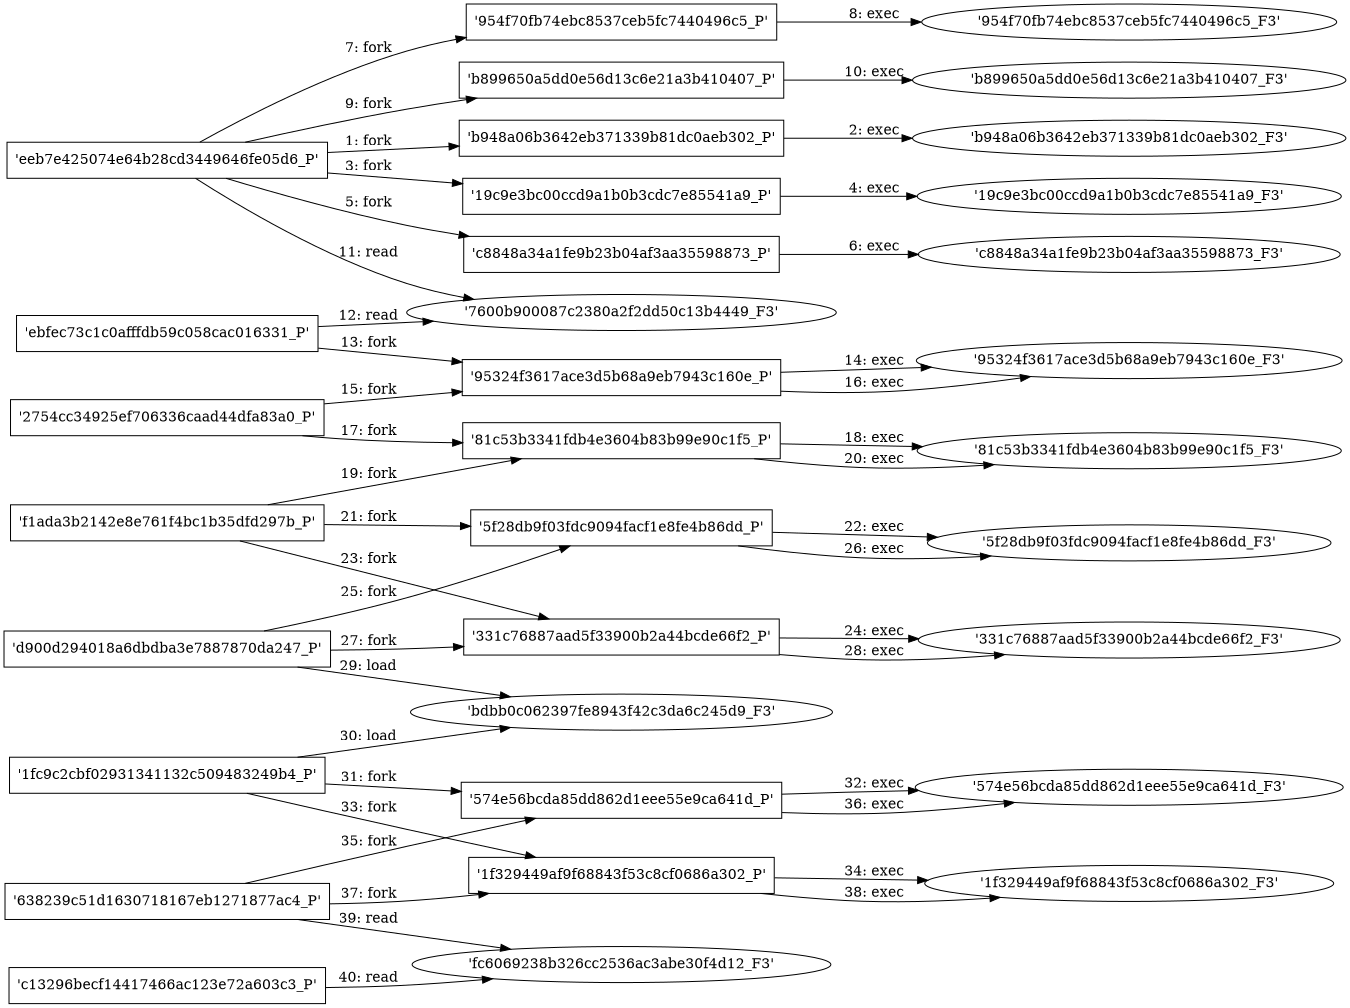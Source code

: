 digraph "D:\Learning\Paper\apt\基于CTI的攻击预警\Dataset\攻击图\ASGfromALLCTI\Exploit kits remain a cybercrime staple against outdated software – 2016 threat landscape review series.dot" {
rankdir="LR"
size="9"
fixedsize="false"
splines="true"
nodesep=0.3
ranksep=0
fontsize=10
overlap="scalexy"
engine= "neato"
	"'eeb7e425074e64b28cd3449646fe05d6_P'" [node_type=Process shape=box]
	"'b948a06b3642eb371339b81dc0aeb302_P'" [node_type=Process shape=box]
	"'eeb7e425074e64b28cd3449646fe05d6_P'" -> "'b948a06b3642eb371339b81dc0aeb302_P'" [label="1: fork"]
	"'b948a06b3642eb371339b81dc0aeb302_P'" [node_type=Process shape=box]
	"'b948a06b3642eb371339b81dc0aeb302_F3'" [node_type=File shape=ellipse]
	"'b948a06b3642eb371339b81dc0aeb302_P'" -> "'b948a06b3642eb371339b81dc0aeb302_F3'" [label="2: exec"]
	"'eeb7e425074e64b28cd3449646fe05d6_P'" [node_type=Process shape=box]
	"'19c9e3bc00ccd9a1b0b3cdc7e85541a9_P'" [node_type=Process shape=box]
	"'eeb7e425074e64b28cd3449646fe05d6_P'" -> "'19c9e3bc00ccd9a1b0b3cdc7e85541a9_P'" [label="3: fork"]
	"'19c9e3bc00ccd9a1b0b3cdc7e85541a9_P'" [node_type=Process shape=box]
	"'19c9e3bc00ccd9a1b0b3cdc7e85541a9_F3'" [node_type=File shape=ellipse]
	"'19c9e3bc00ccd9a1b0b3cdc7e85541a9_P'" -> "'19c9e3bc00ccd9a1b0b3cdc7e85541a9_F3'" [label="4: exec"]
	"'eeb7e425074e64b28cd3449646fe05d6_P'" [node_type=Process shape=box]
	"'c8848a34a1fe9b23b04af3aa35598873_P'" [node_type=Process shape=box]
	"'eeb7e425074e64b28cd3449646fe05d6_P'" -> "'c8848a34a1fe9b23b04af3aa35598873_P'" [label="5: fork"]
	"'c8848a34a1fe9b23b04af3aa35598873_P'" [node_type=Process shape=box]
	"'c8848a34a1fe9b23b04af3aa35598873_F3'" [node_type=File shape=ellipse]
	"'c8848a34a1fe9b23b04af3aa35598873_P'" -> "'c8848a34a1fe9b23b04af3aa35598873_F3'" [label="6: exec"]
	"'eeb7e425074e64b28cd3449646fe05d6_P'" [node_type=Process shape=box]
	"'954f70fb74ebc8537ceb5fc7440496c5_P'" [node_type=Process shape=box]
	"'eeb7e425074e64b28cd3449646fe05d6_P'" -> "'954f70fb74ebc8537ceb5fc7440496c5_P'" [label="7: fork"]
	"'954f70fb74ebc8537ceb5fc7440496c5_P'" [node_type=Process shape=box]
	"'954f70fb74ebc8537ceb5fc7440496c5_F3'" [node_type=File shape=ellipse]
	"'954f70fb74ebc8537ceb5fc7440496c5_P'" -> "'954f70fb74ebc8537ceb5fc7440496c5_F3'" [label="8: exec"]
	"'eeb7e425074e64b28cd3449646fe05d6_P'" [node_type=Process shape=box]
	"'b899650a5dd0e56d13c6e21a3b410407_P'" [node_type=Process shape=box]
	"'eeb7e425074e64b28cd3449646fe05d6_P'" -> "'b899650a5dd0e56d13c6e21a3b410407_P'" [label="9: fork"]
	"'b899650a5dd0e56d13c6e21a3b410407_P'" [node_type=Process shape=box]
	"'b899650a5dd0e56d13c6e21a3b410407_F3'" [node_type=File shape=ellipse]
	"'b899650a5dd0e56d13c6e21a3b410407_P'" -> "'b899650a5dd0e56d13c6e21a3b410407_F3'" [label="10: exec"]
	"'7600b900087c2380a2f2dd50c13b4449_F3'" [node_type=file shape=ellipse]
	"'eeb7e425074e64b28cd3449646fe05d6_P'" [node_type=Process shape=box]
	"'eeb7e425074e64b28cd3449646fe05d6_P'" -> "'7600b900087c2380a2f2dd50c13b4449_F3'" [label="11: read"]
	"'7600b900087c2380a2f2dd50c13b4449_F3'" [node_type=file shape=ellipse]
	"'ebfec73c1c0afffdb59c058cac016331_P'" [node_type=Process shape=box]
	"'ebfec73c1c0afffdb59c058cac016331_P'" -> "'7600b900087c2380a2f2dd50c13b4449_F3'" [label="12: read"]
	"'ebfec73c1c0afffdb59c058cac016331_P'" [node_type=Process shape=box]
	"'95324f3617ace3d5b68a9eb7943c160e_P'" [node_type=Process shape=box]
	"'ebfec73c1c0afffdb59c058cac016331_P'" -> "'95324f3617ace3d5b68a9eb7943c160e_P'" [label="13: fork"]
	"'95324f3617ace3d5b68a9eb7943c160e_P'" [node_type=Process shape=box]
	"'95324f3617ace3d5b68a9eb7943c160e_F3'" [node_type=File shape=ellipse]
	"'95324f3617ace3d5b68a9eb7943c160e_P'" -> "'95324f3617ace3d5b68a9eb7943c160e_F3'" [label="14: exec"]
	"'2754cc34925ef706336caad44dfa83a0_P'" [node_type=Process shape=box]
	"'95324f3617ace3d5b68a9eb7943c160e_P'" [node_type=Process shape=box]
	"'2754cc34925ef706336caad44dfa83a0_P'" -> "'95324f3617ace3d5b68a9eb7943c160e_P'" [label="15: fork"]
	"'95324f3617ace3d5b68a9eb7943c160e_P'" [node_type=Process shape=box]
	"'95324f3617ace3d5b68a9eb7943c160e_F3'" [node_type=File shape=ellipse]
	"'95324f3617ace3d5b68a9eb7943c160e_P'" -> "'95324f3617ace3d5b68a9eb7943c160e_F3'" [label="16: exec"]
	"'2754cc34925ef706336caad44dfa83a0_P'" [node_type=Process shape=box]
	"'81c53b3341fdb4e3604b83b99e90c1f5_P'" [node_type=Process shape=box]
	"'2754cc34925ef706336caad44dfa83a0_P'" -> "'81c53b3341fdb4e3604b83b99e90c1f5_P'" [label="17: fork"]
	"'81c53b3341fdb4e3604b83b99e90c1f5_P'" [node_type=Process shape=box]
	"'81c53b3341fdb4e3604b83b99e90c1f5_F3'" [node_type=File shape=ellipse]
	"'81c53b3341fdb4e3604b83b99e90c1f5_P'" -> "'81c53b3341fdb4e3604b83b99e90c1f5_F3'" [label="18: exec"]
	"'f1ada3b2142e8e761f4bc1b35dfd297b_P'" [node_type=Process shape=box]
	"'81c53b3341fdb4e3604b83b99e90c1f5_P'" [node_type=Process shape=box]
	"'f1ada3b2142e8e761f4bc1b35dfd297b_P'" -> "'81c53b3341fdb4e3604b83b99e90c1f5_P'" [label="19: fork"]
	"'81c53b3341fdb4e3604b83b99e90c1f5_P'" [node_type=Process shape=box]
	"'81c53b3341fdb4e3604b83b99e90c1f5_F3'" [node_type=File shape=ellipse]
	"'81c53b3341fdb4e3604b83b99e90c1f5_P'" -> "'81c53b3341fdb4e3604b83b99e90c1f5_F3'" [label="20: exec"]
	"'f1ada3b2142e8e761f4bc1b35dfd297b_P'" [node_type=Process shape=box]
	"'5f28db9f03fdc9094facf1e8fe4b86dd_P'" [node_type=Process shape=box]
	"'f1ada3b2142e8e761f4bc1b35dfd297b_P'" -> "'5f28db9f03fdc9094facf1e8fe4b86dd_P'" [label="21: fork"]
	"'5f28db9f03fdc9094facf1e8fe4b86dd_P'" [node_type=Process shape=box]
	"'5f28db9f03fdc9094facf1e8fe4b86dd_F3'" [node_type=File shape=ellipse]
	"'5f28db9f03fdc9094facf1e8fe4b86dd_P'" -> "'5f28db9f03fdc9094facf1e8fe4b86dd_F3'" [label="22: exec"]
	"'f1ada3b2142e8e761f4bc1b35dfd297b_P'" [node_type=Process shape=box]
	"'331c76887aad5f33900b2a44bcde66f2_P'" [node_type=Process shape=box]
	"'f1ada3b2142e8e761f4bc1b35dfd297b_P'" -> "'331c76887aad5f33900b2a44bcde66f2_P'" [label="23: fork"]
	"'331c76887aad5f33900b2a44bcde66f2_P'" [node_type=Process shape=box]
	"'331c76887aad5f33900b2a44bcde66f2_F3'" [node_type=File shape=ellipse]
	"'331c76887aad5f33900b2a44bcde66f2_P'" -> "'331c76887aad5f33900b2a44bcde66f2_F3'" [label="24: exec"]
	"'d900d294018a6dbdba3e7887870da247_P'" [node_type=Process shape=box]
	"'5f28db9f03fdc9094facf1e8fe4b86dd_P'" [node_type=Process shape=box]
	"'d900d294018a6dbdba3e7887870da247_P'" -> "'5f28db9f03fdc9094facf1e8fe4b86dd_P'" [label="25: fork"]
	"'5f28db9f03fdc9094facf1e8fe4b86dd_P'" [node_type=Process shape=box]
	"'5f28db9f03fdc9094facf1e8fe4b86dd_F3'" [node_type=File shape=ellipse]
	"'5f28db9f03fdc9094facf1e8fe4b86dd_P'" -> "'5f28db9f03fdc9094facf1e8fe4b86dd_F3'" [label="26: exec"]
	"'d900d294018a6dbdba3e7887870da247_P'" [node_type=Process shape=box]
	"'331c76887aad5f33900b2a44bcde66f2_P'" [node_type=Process shape=box]
	"'d900d294018a6dbdba3e7887870da247_P'" -> "'331c76887aad5f33900b2a44bcde66f2_P'" [label="27: fork"]
	"'331c76887aad5f33900b2a44bcde66f2_P'" [node_type=Process shape=box]
	"'331c76887aad5f33900b2a44bcde66f2_F3'" [node_type=File shape=ellipse]
	"'331c76887aad5f33900b2a44bcde66f2_P'" -> "'331c76887aad5f33900b2a44bcde66f2_F3'" [label="28: exec"]
	"'bdbb0c062397fe8943f42c3da6c245d9_F3'" [node_type=file shape=ellipse]
	"'d900d294018a6dbdba3e7887870da247_P'" [node_type=Process shape=box]
	"'d900d294018a6dbdba3e7887870da247_P'" -> "'bdbb0c062397fe8943f42c3da6c245d9_F3'" [label="29: load"]
	"'bdbb0c062397fe8943f42c3da6c245d9_F3'" [node_type=file shape=ellipse]
	"'1fc9c2cbf02931341132c509483249b4_P'" [node_type=Process shape=box]
	"'1fc9c2cbf02931341132c509483249b4_P'" -> "'bdbb0c062397fe8943f42c3da6c245d9_F3'" [label="30: load"]
	"'1fc9c2cbf02931341132c509483249b4_P'" [node_type=Process shape=box]
	"'574e56bcda85dd862d1eee55e9ca641d_P'" [node_type=Process shape=box]
	"'1fc9c2cbf02931341132c509483249b4_P'" -> "'574e56bcda85dd862d1eee55e9ca641d_P'" [label="31: fork"]
	"'574e56bcda85dd862d1eee55e9ca641d_P'" [node_type=Process shape=box]
	"'574e56bcda85dd862d1eee55e9ca641d_F3'" [node_type=File shape=ellipse]
	"'574e56bcda85dd862d1eee55e9ca641d_P'" -> "'574e56bcda85dd862d1eee55e9ca641d_F3'" [label="32: exec"]
	"'1fc9c2cbf02931341132c509483249b4_P'" [node_type=Process shape=box]
	"'1f329449af9f68843f53c8cf0686a302_P'" [node_type=Process shape=box]
	"'1fc9c2cbf02931341132c509483249b4_P'" -> "'1f329449af9f68843f53c8cf0686a302_P'" [label="33: fork"]
	"'1f329449af9f68843f53c8cf0686a302_P'" [node_type=Process shape=box]
	"'1f329449af9f68843f53c8cf0686a302_F3'" [node_type=File shape=ellipse]
	"'1f329449af9f68843f53c8cf0686a302_P'" -> "'1f329449af9f68843f53c8cf0686a302_F3'" [label="34: exec"]
	"'638239c51d1630718167eb1271877ac4_P'" [node_type=Process shape=box]
	"'574e56bcda85dd862d1eee55e9ca641d_P'" [node_type=Process shape=box]
	"'638239c51d1630718167eb1271877ac4_P'" -> "'574e56bcda85dd862d1eee55e9ca641d_P'" [label="35: fork"]
	"'574e56bcda85dd862d1eee55e9ca641d_P'" [node_type=Process shape=box]
	"'574e56bcda85dd862d1eee55e9ca641d_F3'" [node_type=File shape=ellipse]
	"'574e56bcda85dd862d1eee55e9ca641d_P'" -> "'574e56bcda85dd862d1eee55e9ca641d_F3'" [label="36: exec"]
	"'638239c51d1630718167eb1271877ac4_P'" [node_type=Process shape=box]
	"'1f329449af9f68843f53c8cf0686a302_P'" [node_type=Process shape=box]
	"'638239c51d1630718167eb1271877ac4_P'" -> "'1f329449af9f68843f53c8cf0686a302_P'" [label="37: fork"]
	"'1f329449af9f68843f53c8cf0686a302_P'" [node_type=Process shape=box]
	"'1f329449af9f68843f53c8cf0686a302_F3'" [node_type=File shape=ellipse]
	"'1f329449af9f68843f53c8cf0686a302_P'" -> "'1f329449af9f68843f53c8cf0686a302_F3'" [label="38: exec"]
	"'fc6069238b326cc2536ac3abe30f4d12_F3'" [node_type=file shape=ellipse]
	"'638239c51d1630718167eb1271877ac4_P'" [node_type=Process shape=box]
	"'638239c51d1630718167eb1271877ac4_P'" -> "'fc6069238b326cc2536ac3abe30f4d12_F3'" [label="39: read"]
	"'fc6069238b326cc2536ac3abe30f4d12_F3'" [node_type=file shape=ellipse]
	"'c13296becf14417466ac123e72a603c3_P'" [node_type=Process shape=box]
	"'c13296becf14417466ac123e72a603c3_P'" -> "'fc6069238b326cc2536ac3abe30f4d12_F3'" [label="40: read"]
}
